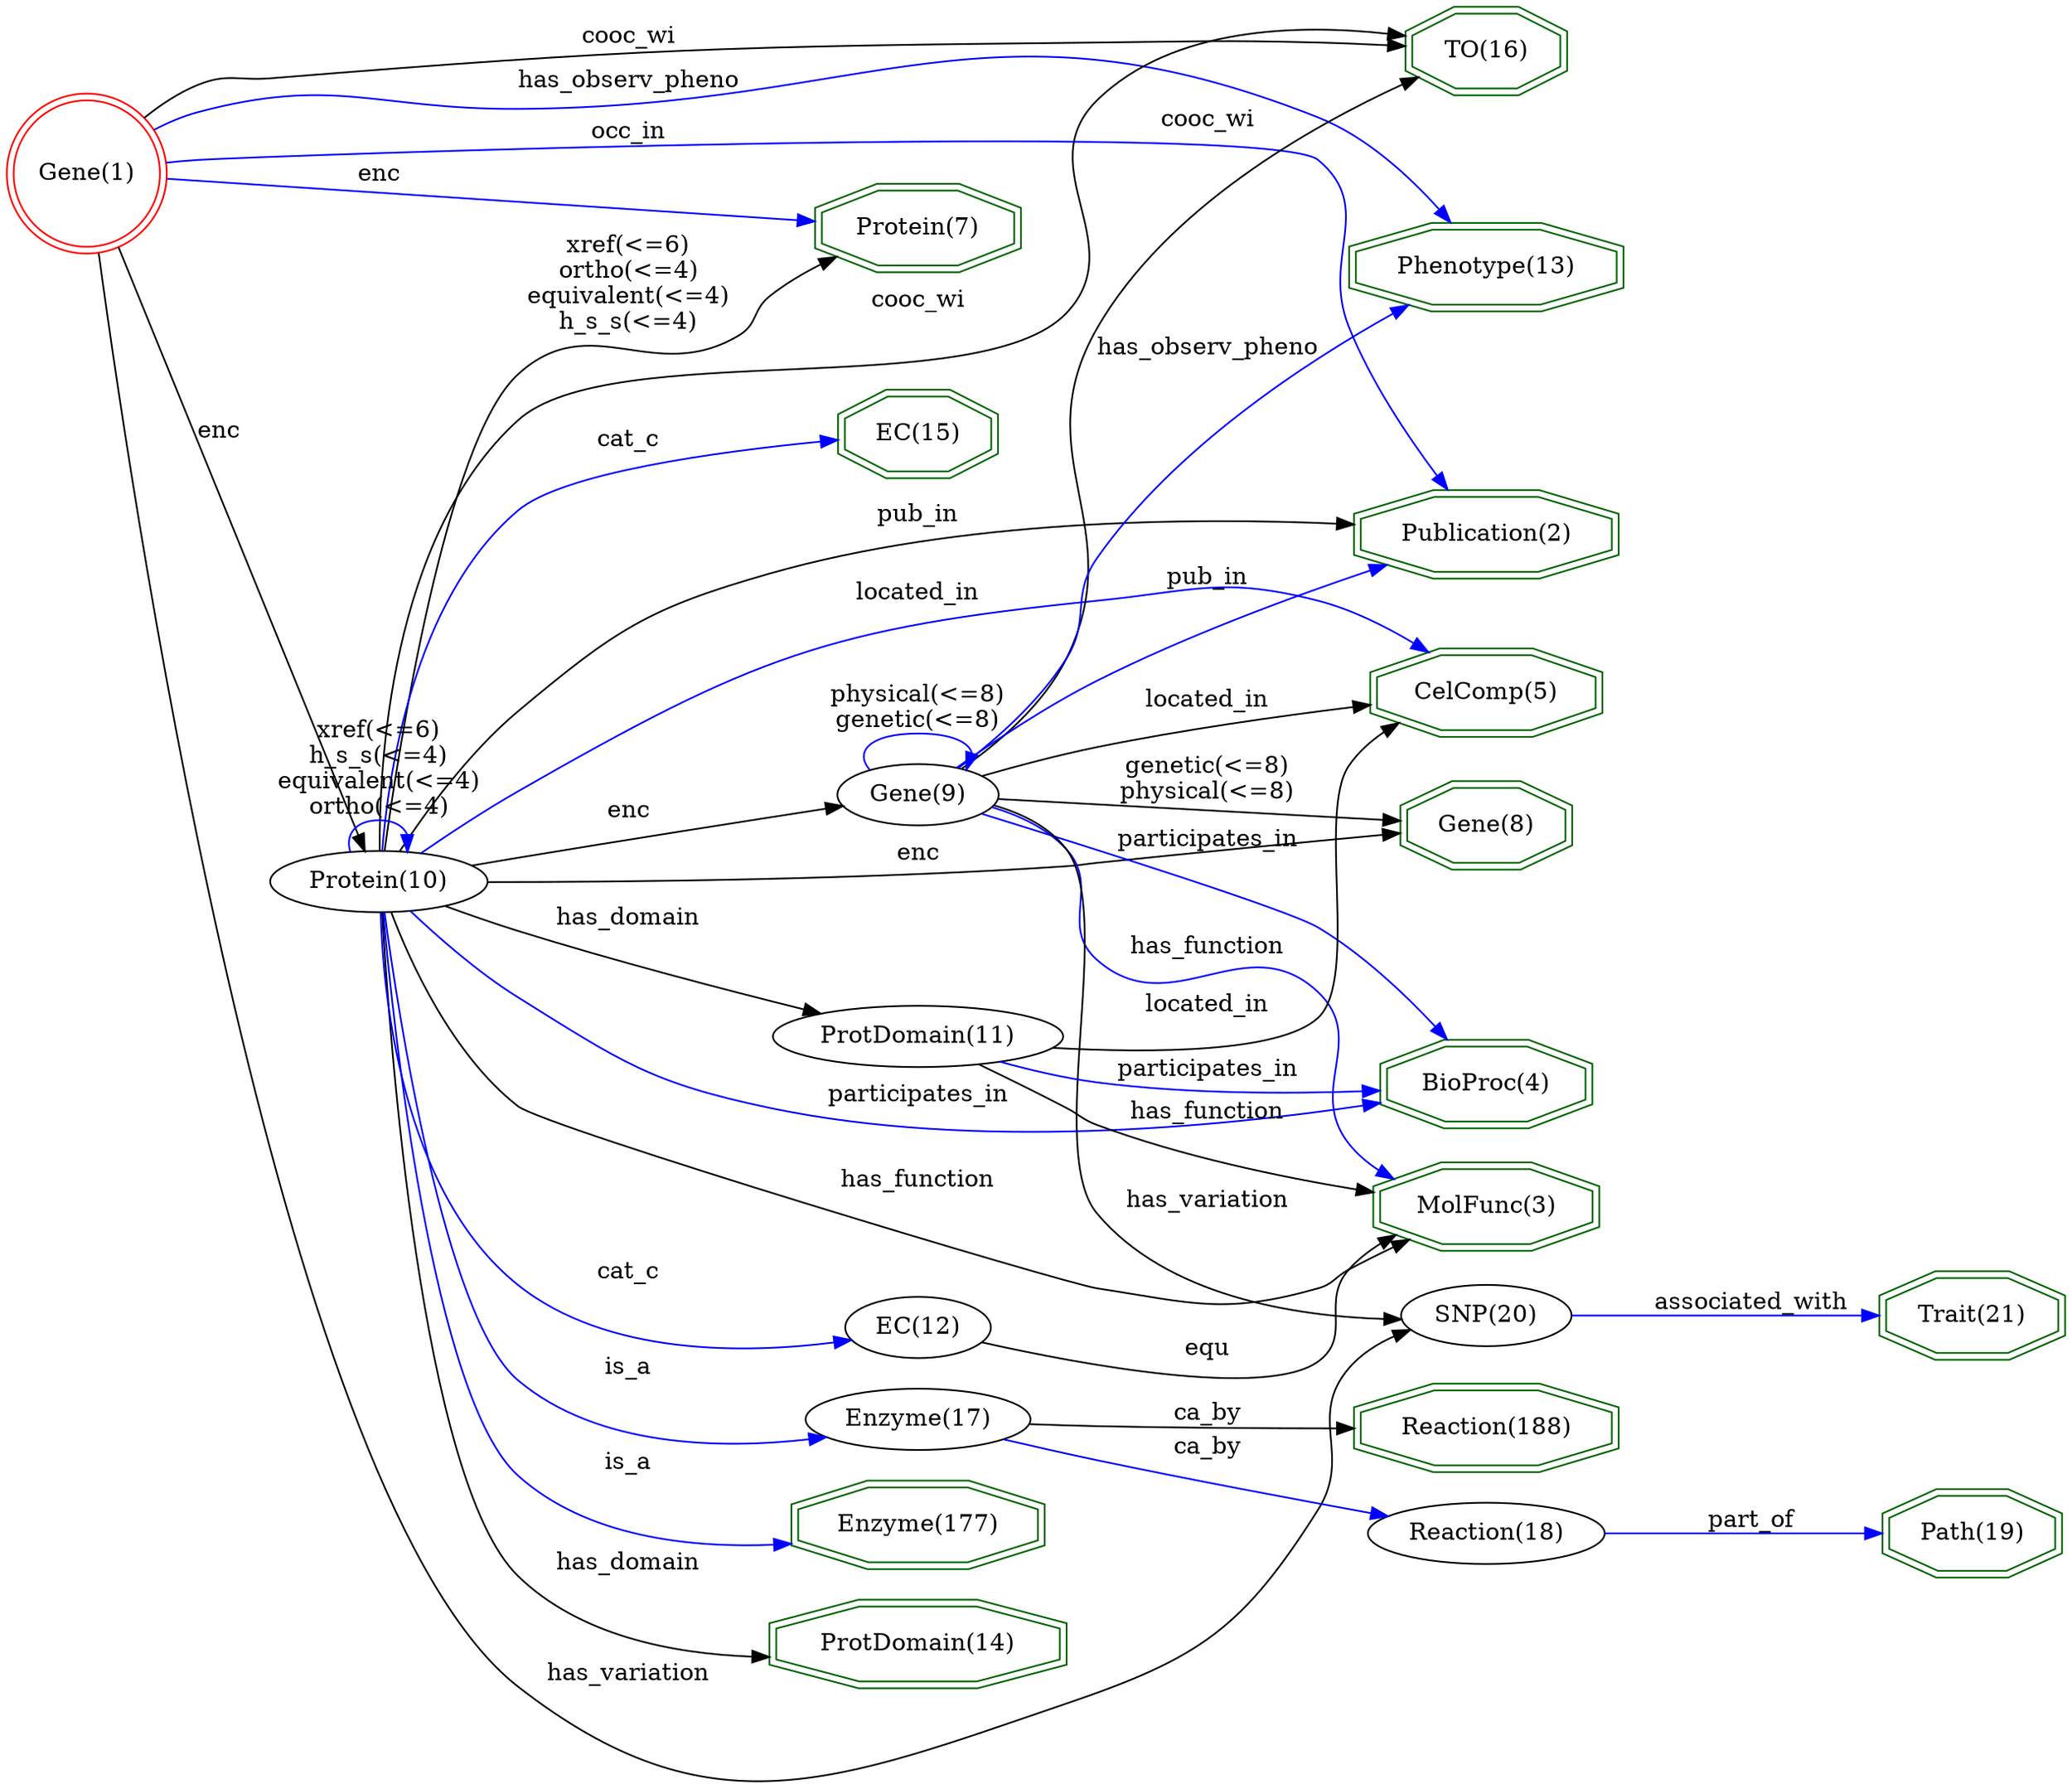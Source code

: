 digraph {
	graph [_draw_="c 9 -#fffffe00 C 7 -#ffffff P 4 0 0 0 950.75 1044.45 950.75 1044.45 0 ",
		bb="0,0,1044.4,950.75",
		rankdir=LR,
		xdotversion=1.7
	];
	node [label="\N"];
	"Protein(7)"	[_draw_="c 7 -#006400 p 8 509.76 821.29 509.76 836.21 480.75 846.75 439.72 846.75 410.71 836.21 410.71 821.29 439.72 810.75 480.75 810.75 \
c 7 -#006400 p 8 513.74 818.49 513.74 839.01 481.45 850.75 439.02 850.75 406.73 839.01 406.73 818.49 439.02 806.75 481.45 806.75 ",
		_ldraw_="F 14 11 -Times-Roman c 7 -#000000 T 460.24 824.55 0 56.77 10 -Protein(7) ",
		color=darkgreen,
		height=0.61111,
		pos="460.24,828.75",
		shape=doubleoctagon,
		width=1.4931];
	"CelComp(5)"	[_draw_="c 7 -#006400 p 8 808.02 564.29 808.02 579.21 773.69 589.75 725.14 589.75 690.81 579.21 690.81 564.29 725.14 553.75 773.69 553.75 \
c 7 -#006400 p 8 812.01 561.34 812.01 582.16 774.29 593.75 724.54 593.75 686.82 582.16 686.82 561.34 724.54 549.75 774.29 549.75 ",
		_ldraw_="F 14 11 -Times-Roman c 7 -#000000 T 749.41 567.55 0 69.99 10 -CelComp(5) ",
		color=darkgreen,
		height=0.61111,
		pos="749.41,571.75",
		shape=doubleoctagon,
		width=1.7443];
	"Gene(8)"	[_draw_="c 7 -#006400 p 8 791.53 491.29 791.53 506.21 766.86 516.75 731.97 516.75 707.3 506.21 707.3 491.29 731.97 480.75 766.86 480.75 c \
7 -#006400 p 8 795.51 488.65 795.51 508.85 767.67 520.75 731.16 520.75 703.32 508.85 703.32 488.65 731.16 476.75 767.67 476.75 ",
		_ldraw_="F 14 11 -Times-Roman c 7 -#000000 T 749.41 494.55 0 45.86 7 -Gene(8) ",
		color=darkgreen,
		height=0.61111,
		pos="749.41,498.75",
		shape=doubleoctagon,
		width=1.286];
	"MolFunc(3)"	[_draw_="c 7 -#006400 p 8 806.81 273.29 806.81 288.21 773.19 298.75 725.64 298.75 692.02 288.21 692.02 273.29 725.64 262.75 773.19 262.75 \
c 7 -#006400 p 8 810.82 270.36 810.82 291.14 773.8 302.75 725.03 302.75 688.01 291.14 688.01 270.36 725.03 258.75 773.8 258.75 ",
		_ldraw_="F 14 11 -Times-Roman c 7 -#000000 T 749.41 276.55 0 67.66 10 -MolFunc(3) ",
		color=darkgreen,
		height=0.61111,
		pos="749.41,280.75",
		shape=doubleoctagon,
		width=1.7];
	"TO(16)"	[_draw_="c 7 -#006400 p 8 788.87 921.29 788.87 936.21 765.76 946.75 733.07 946.75 709.96 936.21 709.96 921.29 733.07 910.75 765.76 910.75 \
c 7 -#006400 p 8 792.87 918.72 792.87 938.78 766.63 950.75 732.2 950.75 705.96 938.78 705.96 918.72 732.2 906.75 766.63 906.75 ",
		_ldraw_="F 14 11 -Times-Roman c 7 -#000000 T 749.41 924.55 0 41.74 6 -TO(16) ",
		color=darkgreen,
		height=0.61111,
		pos="749.41,928.75",
		shape=doubleoctagon,
		width=1.2077];
	"Publication(2)"	[_draw_="c 7 -#006400 p 8 815.31 655.29 815.31 670.21 776.71 680.75 722.12 680.75 683.52 670.21 683.52 655.29 722.12 644.75 776.71 644.75 \
c 7 -#006400 p 8 819.32 652.24 819.32 673.26 777.25 684.75 721.58 684.75 679.51 673.26 679.51 652.24 721.58 640.75 777.25 640.75 ",
		_ldraw_="F 14 11 -Times-Roman c 7 -#000000 T 749.41 658.55 0 80.1 14 -Publication(2) ",
		color=darkgreen,
		height=0.61111,
		pos="749.41,662.75",
		shape=doubleoctagon,
		width=1.9362];
	"Trait(21)"	[_draw_="c 7 -#006400 p 8 1040.59 210.29 1040.59 225.21 1014.05 235.75 976.53 235.75 949.99 225.21 949.99 210.29 976.53 199.75 1014.05 199.75 \
c 7 -#006400 p 8 1044.6 207.58 1044.6 227.92 1014.82 239.75 975.75 239.75 945.98 227.92 945.98 207.58 975.75 195.75 1014.82 195.75 ",
		_ldraw_="F 14 11 -Times-Roman c 7 -#000000 T 995.29 213.55 0 50.05 9 -Trait(21) ",
		color=darkgreen,
		height=0.61111,
		pos="995.29,217.75",
		shape=doubleoctagon,
		width=1.3655];
	"Phenotype(13)"	[_draw_="c 7 -#006400 p 8 816.52 803.29 816.52 818.21 777.21 828.75 721.62 828.75 682.31 818.21 682.31 803.29 721.62 792.75 777.21 792.75 \
c 7 -#006400 p 8 820.51 800.22 820.51 821.28 777.74 832.75 721.09 832.75 678.32 821.28 678.32 800.22 721.09 788.75 777.74 788.75 ",
		_ldraw_="F 14 11 -Times-Roman c 7 -#000000 T 749.41 806.55 0 82.43 13 -Phenotype(13) ",
		color=darkgreen,
		height=0.61111,
		pos="749.41,810.75",
		shape=doubleoctagon,
		width=1.9805];
	"BioProc(4)"	[_draw_="c 7 -#006400 p 8 802.87 340.29 802.87 355.21 771.56 365.75 727.27 365.75 695.96 355.21 695.96 340.29 727.27 329.75 771.56 329.75 \
c 7 -#006400 p 8 806.87 337.42 806.87 358.08 772.21 369.75 726.62 369.75 691.96 358.08 691.96 337.42 726.62 325.75 772.21 325.75 ",
		_ldraw_="F 14 11 -Times-Roman c 7 -#000000 T 749.41 343.55 0 62.21 10 -BioProc(4) ",
		color=darkgreen,
		height=0.61111,
		pos="749.41,347.75",
		shape=doubleoctagon,
		width=1.5966];
	"Enzyme(177)"	[_draw_="c 7 -#006400 p 8 523.3 88.29 523.3 103.21 486.36 113.75 434.11 113.75 397.17 103.21 397.17 88.29 434.11 77.75 486.36 77.75 c 7 -#\
006400 p 8 527.3 85.28 527.3 106.22 486.92 117.75 433.55 117.75 393.17 106.22 393.17 85.28 433.55 73.75 486.92 73.75 ",
		_ldraw_="F 14 11 -Times-Roman c 7 -#000000 T 460.24 91.55 0 76.19 11 -Enzyme(177) ",
		color=darkgreen,
		height=0.61111,
		pos="460.24,95.75",
		shape=doubleoctagon,
		width=1.8621];
	"ProtDomain(14)"	[_draw_="c 7 -#006400 p 8 534.09 26.29 534.09 41.21 490.83 51.75 429.64 51.75 386.38 41.21 386.38 26.29 429.64 15.75 490.83 15.75 c 7 -#006400 \
p 8 538.1 23.15 538.1 44.35 491.31 55.75 429.16 55.75 382.37 44.35 382.37 23.15 429.16 11.75 491.31 11.75 ",
		_ldraw_="F 14 11 -Times-Roman c 7 -#000000 T 460.24 29.55 0 91.77 14 -ProtDomain(14) ",
		color=darkgreen,
		height=0.61111,
		pos="460.24,33.75",
		shape=doubleoctagon,
		width=2.1578];
	"EC(15)"	[_draw_="c 7 -#006400 p 8 499.46 709.29 499.46 724.21 476.48 734.75 443.99 734.75 421.01 724.21 421.01 709.29 443.99 698.75 476.48 698.75 \
c 7 -#006400 p 8 503.47 706.73 503.47 726.77 477.36 738.75 443.11 738.75 417 726.77 417 706.73 443.11 694.75 477.36 694.75 ",
		_ldraw_="F 14 11 -Times-Roman c 7 -#000000 T 460.24 712.55 0 41.21 6 -EC(15) ",
		color=darkgreen,
		height=0.61111,
		pos="460.24,716.75",
		shape=doubleoctagon,
		width=1.1977];
	"Reaction(188)"	[_draw_="c 7 -#006400 p 8 815.29 142.29 815.29 157.21 776.7 167.75 722.13 167.75 683.54 157.21 683.54 142.29 722.13 131.75 776.7 131.75 c \
7 -#006400 p 8 819.3 139.24 819.3 160.26 777.24 171.75 721.59 171.75 679.53 160.26 679.53 139.24 721.59 127.75 777.24 127.75 ",
		_ldraw_="F 14 11 -Times-Roman c 7 -#000000 T 749.41 145.55 0 80.08 13 -Reaction(188) ",
		color=darkgreen,
		height=0.61111,
		pos="749.41,149.75",
		shape=doubleoctagon,
		width=1.9359];
	"Path(19)"	[_draw_="c 7 -#006400 p 8 1039.11 84.29 1039.11 99.21 1013.44 109.75 977.14 109.75 951.47 99.21 951.47 84.29 977.14 73.75 1013.44 73.75 c \
7 -#006400 p 8 1043.1 81.61 1043.1 101.89 1014.23 113.75 976.35 113.75 947.48 101.89 947.48 81.61 976.35 69.75 1014.23 69.75 ",
		_ldraw_="F 14 11 -Times-Roman c 7 -#000000 T 995.29 87.55 0 48.21 8 -Path(19) ",
		color=darkgreen,
		height=0.61111,
		pos="995.29,91.75",
		shape=doubleoctagon,
		width=1.3307];
	"Gene(1)"	[_draw_="c 7 -#ff0000 e 43.08 857.75 39.15 39.15 c 7 -#ff0000 e 43.08 857.75 43.15 43.15 ",
		_ldraw_="F 14 11 -Times-Roman c 7 -#000000 T 43.08 853.55 0 45.86 7 -Gene(1) ",
		color=red,
		height=1.1966,
		pos="43.077,857.75",
		shape=doublecircle,
		width=1.1966];
	"Gene(1)" -> "Protein(7)"	[_draw_="c 7 -#0000ff B 7 86.31 854.69 103.46 853.46 123.47 852.03 141.58 850.75 229.99 844.51 332.25 837.46 396.34 833.06 ",
		_hdraw_="S 5 -solid c 7 -#0000ff C 7 -#0000ff P 3 396.94 836.53 406.68 832.35 396.46 829.54 ",
		_ldraw_="F 14 11 -Times-Roman c 7 -#000000 T 191.97 853.55 0 19.43 3 -enc ",
		color=blue,
		label=enc,
		lp="191.97,857.75",
		pos="e,406.68,832.35 86.31,854.69 103.46,853.46 123.47,852.03 141.58,850.75 229.99,844.51 332.25,837.46 396.34,833.06"];
	"Gene(1)" -> "TO(16)"	[_draw_="c 7 -#000000 B 16 73.36 888.87 82.45 896.69 93.03 904.15 104.15 908.75 119.58 915.12 124.94 910.52 141.58 911.75 194.35 915.64 207.55 \
916.46 260.35 919.75 314.65 923.13 328.18 925.05 382.55 926.75 494.05 930.25 624.74 929.89 695.83 929.32 ",
		_hdraw_="S 5 -solid c 7 -#000000 C 7 -#000000 P 3 695.9 932.82 705.87 929.23 695.84 925.82 ",
		_ldraw_="F 14 11 -Times-Roman c 7 -#000000 T 312.45 928.55 0 47.43 7 -cooc_wi ",
		color=black,
		label=cooc_wi,
		lp="312.45,932.75",
		pos="e,705.87,929.23 73.362,888.87 82.451,896.69 93.027,904.15 104.15,908.75 119.58,915.12 124.94,910.52 141.58,911.75 194.35,915.64 \
207.55,916.46 260.35,919.75 314.65,923.13 328.18,925.05 382.55,926.75 494.05,930.25 624.74,929.89 695.83,929.32"];
	"Gene(1)" -> "Publication(2)"	[_draw_="c 7 -#0000ff B 13 86.04 863.27 92.11 863.88 98.28 864.41 104.15 864.75 134.99 866.54 636.12 884.2 660.12 864.75 690.12 840.44 663.98 \
815.68 678.12 779.75 690.43 748.46 710.68 715.92 726.3 693.12 ",
		_hdraw_="S 5 -solid c 7 -#0000ff C 7 -#0000ff P 3 729.19 695.09 732.03 684.88 723.44 691.09 ",
		_ldraw_="F 14 11 -Times-Roman c 7 -#000000 T 312.45 874.55 0 37.32 6 -occ_in ",
		color=blue,
		label=occ_in,
		lp="312.45,878.75",
		pos="e,732.03,684.88 86.038,863.27 92.107,863.88 98.283,864.41 104.15,864.75 134.99,866.54 636.12,884.2 660.12,864.75 690.12,840.44 663.98,\
815.68 678.12,779.75 690.43,748.46 710.68,715.92 726.3,693.12"];
	"Gene(1)" -> "Phenotype(13)"	[_draw_="c 7 -#0000ff B 13 78.94 882.05 86.89 886.44 95.55 890.37 104.15 892.75 171.06 911.28 190.93 894.31 260.35 894.75 438.04 895.89 494.92 \
955.2 660.12 889.75 685.66 879.63 708.58 858.57 724.66 840.74 ",
		_hdraw_="S 5 -solid c 7 -#0000ff C 7 -#0000ff P 3 727.63 842.66 731.56 832.82 722.35 838.07 ",
		_ldraw_="F 14 11 -Times-Roman c 7 -#000000 T 312.45 904.55 0 104.2 16 -has_observ_pheno ",
		color=blue,
		label=has_observ_pheno,
		lp="312.45,908.75",
		pos="e,731.56,832.82 78.943,882.05 86.894,886.44 95.545,890.37 104.15,892.75 171.06,911.28 190.93,894.31 260.35,894.75 438.04,895.89 \
494.92,955.2 660.12,889.75 685.66,879.63 708.58,858.57 724.66,840.74"];
	"Protein(10)"	[_draw_="c 7 -#000000 e 191.97 462.75 50.27 18 ",
		_ldraw_="F 14 11 -Times-Roman c 7 -#000000 T 191.97 458.55 0 63.77 11 -Protein(10) ",
		height=0.5,
		pos="191.97,462.75",
		width=1.3996];
	"Gene(1)" -> "Protein(10)"	[_draw_="c 7 -#000000 B 4 58.97 817.7 88.8 737.48 155.2 558.92 180.71 490.32 ",
		_hdraw_="S 5 -solid c 7 -#000000 C 7 -#000000 P 3 184.1 491.25 184.31 480.66 177.54 488.81 ",
		_ldraw_="F 14 11 -Times-Roman c 7 -#000000 T 113.87 697.55 0 19.43 3 -enc ",
		color=black,
		label=enc,
		lp="113.87,701.75",
		pos="e,184.31,480.66 58.97,817.7 88.802,737.48 155.2,558.92 180.71,490.32"];
	"SNP(20)"	[_draw_="c 7 -#000000 e 749.41 217.75 41.13 18 ",
		_ldraw_="F 14 11 -Times-Roman c 7 -#000000 T 749.41 213.55 0 49.01 7 -SNP(20) ",
		height=0.5,
		pos="749.41,217.75",
		width=1.1406];
	"Gene(1)" -> "SNP(20)"	[_draw_="c 7 -#000000 B 16 48.48 814.9 65.55 657.91 132.84 117.85 260.35 12.75 284.06 -6.79 535.94 2.02 537.92 2.75 604.85 27.38 622.71 46.03 \
660.12 106.75 677.87 135.57 657.3 154.06 678.12 180.75 685.47 190.17 695.89 197.45 706.47 202.96 ",
		_hdraw_="S 5 -solid c 7 -#000000 C 7 -#000000 P 3 705.19 206.23 715.73 207.36 708.2 199.91 ",
		_ldraw_="F 14 11 -Times-Roman c 7 -#000000 T 312.45 15.55 0 75.42 13 -has_variation ",
		color=black,
		label=has_variation,
		lp="312.45,19.75",
		pos="e,715.73,207.36 48.48,814.9 65.552,657.91 132.84,117.85 260.35,12.75 284.06,-6.7908 535.94,2.0205 537.92,2.7498 604.85,27.376 622.71,\
46.03 660.12,106.75 677.87,135.57 657.3,154.06 678.12,180.75 685.47,190.17 695.89,197.45 706.47,202.96"];
	"Protein(10)" -> "Protein(7)"	[_draw_="c 7 -#000000 B 13 194.85 481.1 201 537.44 222.32 706.4 260.35 743.75 294.19 776.98 325.18 740.31 364.55 766.75 376.22 774.58 371.82 \
783.67 382.55 792.75 390.39 799.37 399.64 805.06 408.97 809.83 ",
		_hdraw_="S 5 -solid c 7 -#000000 C 7 -#000000 P 3 407.73 813.12 418.26 814.29 410.76 806.81 ",
		_ldraw_="F 14 11 -Times-Roman c 7 -#000000 T 312.45 811.55 0 54.65 9 -xref(<=6) F 14 11 -Times-Roman c 7 -#000000 T 312.45 797.55 0 61.67 \
10 -ortho(<=4) F 14 11 -Times-Roman c 7 -#000000 T 312.45 783.55 0 90.43 15 -equivalent(<=4) F 14 11 -Times-Roman c 7 -#000000 T \
312.45 769.55 0 64.01 10 -h_s_s(<=4) ",
		color=black,
		label="xref(<=6)\northo(<=4)\nequivalent(<=4)\nh_s_s(<=4)",
		lp="312.45,794.75",
		pos="e,418.26,814.29 194.85,481.1 201,537.44 222.32,706.4 260.35,743.75 294.19,776.98 325.18,740.31 364.55,766.75 376.22,774.58 371.82,\
783.67 382.55,792.75 390.39,799.37 399.64,805.06 408.97,809.83"];
	"Protein(10)" -> "CelComp(5)"	[_draw_="c 7 -#0000ff B 16 213.46 479.24 226.59 489.55 244.14 502.89 260.35 513.75 312.73 548.83 323.88 562.71 382.55 585.75 455.98 614.58 \
477.5 615.26 555.92 623.75 601.96 628.74 615.44 635.93 660.12 623.75 678.63 618.7 697.21 608.68 712.52 598.77 ",
		_hdraw_="S 5 -solid c 7 -#0000ff C 7 -#0000ff P 3 714.78 601.47 721.13 592.99 710.88 595.66 ",
		_ldraw_="F 14 11 -Times-Roman c 7 -#000000 T 460.24 623.55 0 58.31 10 -located_in ",
		color=blue,
		label=located_in,
		lp="460.24,627.75",
		pos="e,721.13,592.99 213.46,479.24 226.59,489.55 244.14,502.89 260.35,513.75 312.73,548.83 323.88,562.71 382.55,585.75 455.98,614.58 \
477.5,615.26 555.92,623.75 601.96,628.74 615.44,635.93 660.12,623.75 678.63,618.7 697.21,608.68 712.52,598.77"];
	"Protein(10)" -> "Gene(8)"	[_draw_="c 7 -#000000 B 7 242.46 462.47 309.52 462.44 432.94 463.67 537.92 471.75 545.61 472.34 633.41 483.73 693.16 491.52 ",
		_hdraw_="S 5 -solid c 7 -#000000 C 7 -#000000 P 3 692.85 495.01 703.22 492.83 693.76 488.07 ",
		_ldraw_="F 14 11 -Times-Roman c 7 -#000000 T 460.24 474.55 0 19.43 3 -enc ",
		color=black,
		label=enc,
		lp="460.24,478.75",
		pos="e,703.22,492.83 242.46,462.47 309.52,462.44 432.94,463.67 537.92,471.75 545.61,472.34 633.41,483.73 693.16,491.52"];
	"Protein(10)" -> "MolFunc(3)"	[_draw_="c 7 -#000000 B 16 197.81 444.8 206.11 417.32 225.61 364.84 260.35 334.75 273.53 323.34 538.74 232.71 555.92 229.75 601.56 221.88 \
616.57 213.98 660.12 229.75 669.91 233.29 669.43 239.01 678.12 244.75 685.43 249.58 693.48 254.25 701.43 258.53 ",
		_hdraw_="S 5 -solid c 7 -#000000 C 7 -#000000 P 3 699.85 261.65 710.33 263.18 703.09 255.45 ",
		_ldraw_="F 14 11 -Times-Roman c 7 -#000000 T 460.24 290.55 0 72.32 12 -has_function ",
		color=black,
		label=has_function,
		lp="460.24,294.75",
		pos="e,710.33,263.18 197.81,444.8 206.11,417.32 225.61,364.84 260.35,334.75 273.53,323.34 538.74,232.71 555.92,229.75 601.56,221.88 616.57,\
213.98 660.12,229.75 669.91,233.29 669.43,239.01 678.12,244.75 685.43,249.58 693.48,254.25 701.43,258.53"];
	"Protein(10)" -> "TO(16)"	[_draw_="c 7 -#000000 B 13 195.32 480.93 202.49 533.65 225.74 684.97 260.35 718.75 283.02 740.87 516.21 760.68 537.92 783.75 570.96 818.87 \
522.3 856.17 555.92 890.75 591.64 927.49 651.85 934.18 695.44 933.44 ",
		_hdraw_="S 5 -solid c 7 -#000000 C 7 -#000000 P 3 695.69 936.93 705.58 933.13 695.48 929.94 ",
		_ldraw_="F 14 11 -Times-Roman c 7 -#000000 T 460.24 786.55 0 47.43 7 -cooc_wi ",
		color=black,
		label=cooc_wi,
		lp="460.24,790.75",
		pos="e,705.58,933.13 195.32,480.93 202.49,533.65 225.74,684.97 260.35,718.75 283.02,740.87 516.21,760.68 537.92,783.75 570.96,818.87 \
522.3,856.17 555.92,890.75 591.64,927.49 651.85,934.18 695.44,933.44"];
	"Protein(10)" -> "Publication(2)"	[_draw_="c 7 -#000000 B 10 202.67 480.55 214.44 501.05 235.78 534.95 260.35 558.75 306.99 603.9 320.99 618.17 382.55 638.75 477.4 670.45 \
593.63 672.28 669.27 668.96 ",
		_hdraw_="S 5 -solid c 7 -#000000 C 7 -#000000 P 3 669.85 672.44 679.67 668.47 669.51 665.45 ",
		_ldraw_="F 14 11 -Times-Roman c 7 -#000000 T 460.24 669.55 0 38.89 6 -pub_in ",
		color=black,
		label=pub_in,
		lp="460.24,673.75",
		pos="e,679.67,668.47 202.67,480.55 214.44,501.05 235.78,534.95 260.35,558.75 306.99,603.9 320.99,618.17 382.55,638.75 477.4,670.45 593.63,\
672.28 669.27,668.96"];
	"Protein(10)" -> "BioProc(4)"	[_draw_="c 7 -#0000ff B 10 208.15 445.6 221.11 431.61 240.71 411.92 260.35 397.75 310.08 361.88 323.02 348.4 382.55 333.75 485.87 308.33 \
610.48 322.14 684.38 334.74 ",
		_hdraw_="S 5 -solid c 7 -#0000ff C 7 -#0000ff P 3 684.01 338.23 694.46 336.51 685.22 331.33 ",
		_ldraw_="F 14 11 -Times-Roman c 7 -#000000 T 460.24 336.55 0 82.41 15 -participates_in ",
		color=blue,
		label=participates_in,
		lp="460.24,340.75",
		pos="e,694.46,336.51 208.15,445.6 221.11,431.61 240.71,411.92 260.35,397.75 310.08,361.88 323.02,348.4 382.55,333.75 485.87,308.33 610.48,\
322.14 684.38,334.74"];
	"Protein(10)" -> "Enzyme(177)"	[_draw_="c 7 -#0000ff B 7 193.98 444.46 197.87 381.08 214.07 172.27 260.35 127.75 292.37 96.96 341.58 88.84 383.04 88.48 ",
		_hdraw_="S 5 -solid c 7 -#0000ff C 7 -#0000ff P 3 383.1 91.98 393.12 88.54 383.14 84.98 ",
		_ldraw_="F 14 11 -Times-Roman c 7 -#000000 T 312.45 130.55 0 22.55 4 -is_a ",
		color=blue,
		label=is_a,
		lp="312.45,134.75",
		pos="e,393.12,88.545 193.98,444.46 197.87,381.08 214.07,172.27 260.35,127.75 292.37,96.955 341.58,88.842 383.04,88.484"];
	"Protein(10)" -> "ProtDomain(14)"	[_draw_="c 7 -#000000 B 7 193.46 444.46 195.71 374.58 207.38 125.69 260.35 71.75 289.13 42.45 333.06 31.98 372.32 29.25 ",
		_hdraw_="S 5 -solid c 7 -#000000 C 7 -#000000 P 3 372.66 32.74 382.46 28.71 372.28 25.75 ",
		_ldraw_="F 14 11 -Times-Roman c 7 -#000000 T 312.45 74.55 0 67.66 10 -has_domain ",
		color=black,
		label=has_domain,
		lp="312.45,78.75",
		pos="e,382.46,28.708 193.46,444.46 195.71,374.58 207.38,125.69 260.35,71.75 289.13,42.448 333.06,31.976 372.32,29.251"];
	"Protein(10)" -> "EC(15)"	[_draw_="c 7 -#0000ff B 7 192.9 480.89 193.79 522.34 202.12 624.42 260.35 676.75 271.24 686.53 351.77 700.46 406.96 709.04 ",
		_hdraw_="S 5 -solid c 7 -#0000ff C 7 -#0000ff P 3 406.54 712.52 416.95 710.58 407.6 705.6 ",
		_ldraw_="F 14 11 -Times-Roman c 7 -#000000 T 312.45 703.55 0 29.53 5 -cat_c ",
		color=blue,
		label=cat_c,
		lp="312.45,707.75",
		pos="e,416.95,710.58 192.9,480.89 193.79,522.34 202.12,624.42 260.35,676.75 271.24,686.53 351.77,700.46 406.96,709.04"];
	"Protein(10)" -> "Protein(10)"	[_draw_="c 7 -#0000ff B 7 178.04 480.16 175.44 489.84 180.08 498.75 191.97 498.75 199.39 498.75 203.99 495.27 205.76 490.29 ",
		_hdraw_="S 5 -solid c 7 -#0000ff C 7 -#0000ff P 3 209.26 490.2 205.89 480.16 202.26 490.11 ",
		_ldraw_="F 14 11 -Times-Roman c 7 -#000000 T 191.97 543.55 0 54.65 9 -xref(<=6) F 14 11 -Times-Roman c 7 -#000000 T 191.97 529.55 0 64.01 \
10 -h_s_s(<=4) F 14 11 -Times-Roman c 7 -#000000 T 191.97 515.55 0 90.43 15 -equivalent(<=4) F 14 11 -Times-Roman c 7 -#000000 T \
191.97 501.55 0 61.67 10 -ortho(<=4) ",
		color=blue,
		label="xref(<=6)\nh_s_s(<=4)\nequivalent(<=4)\northo(<=4)",
		lp="191.97,526.75",
		pos="e,205.89,480.16 178.04,480.16 175.44,489.84 180.08,498.75 191.97,498.75 199.39,498.75 203.99,495.27 205.76,490.29"];
	"Gene(9)"	[_draw_="c 7 -#000000 e 460.24 512.75 39.15 18 ",
		_ldraw_="F 14 11 -Times-Roman c 7 -#000000 T 460.24 508.55 0 45.86 7 -Gene(9) ",
		height=0.5,
		pos="460.24,512.75",
		width=1.0855];
	"Protein(10)" -> "Gene(9)"	[_draw_="c 7 -#000000 B 7 235.71 471.8 243.88 473.49 252.38 475.2 260.35 476.75 312.64 486.91 372.84 497.68 413.19 504.76 ",
		_hdraw_="S 5 -solid c 7 -#000000 C 7 -#000000 P 3 412.8 508.25 423.25 506.52 414.01 501.35 ",
		_ldraw_="F 14 11 -Times-Roman c 7 -#000000 T 312.45 498.55 0 19.43 3 -enc ",
		color=black,
		label=enc,
		lp="312.45,502.75",
		pos="e,423.25,506.52 235.71,471.8 243.88,473.49 252.38,475.2 260.35,476.75 312.64,486.91 372.84,497.68 413.19,504.76"];
	"ProtDomain(11)"	[_draw_="c 7 -#000000 e 460.24 374.75 68 18 ",
		_ldraw_="F 14 11 -Times-Roman c 7 -#000000 T 460.24 370.55 0 91.25 14 -ProtDomain(11) ",
		height=0.5,
		pos="460.24,374.75",
		width=1.8819];
	"Protein(10)" -> "ProtDomain(11)"	[_draw_="c 7 -#000000 B 7 224.59 448.84 235.79 444.12 248.54 438.97 260.35 434.75 307.63 417.85 362.29 401.59 402.34 390.27 ",
		_hdraw_="S 5 -solid c 7 -#000000 C 7 -#000000 P 3 403.51 393.57 412.19 387.5 401.61 386.83 ",
		_ldraw_="F 14 11 -Times-Roman c 7 -#000000 T 312.45 437.55 0 67.66 10 -has_domain ",
		color=black,
		label=has_domain,
		lp="312.45,441.75",
		pos="e,412.19,387.5 224.59,448.84 235.79,444.12 248.54,438.97 260.35,434.75 307.63,417.85 362.29,401.59 402.34,390.27"];
	"Enzyme(17)"	[_draw_="c 7 -#000000 e 460.24 153.75 53.63 18 ",
		_ldraw_="F 14 11 -Times-Roman c 7 -#000000 T 460.24 149.55 0 69.19 10 -Enzyme(17) ",
		height=0.5,
		pos="460.24,153.75",
		width=1.4949];
	"Protein(10)" -> "Enzyme(17)"	[_draw_="c 7 -#0000ff B 7 194.69 444.67 200.42 388.35 220.81 217.68 260.35 181.75 297.82 147.7 356.76 143.27 400.77 145.81 ",
		_hdraw_="S 5 -solid c 7 -#0000ff C 7 -#0000ff P 3 400.54 149.3 410.76 146.52 401.03 142.32 ",
		_ldraw_="F 14 11 -Times-Roman c 7 -#000000 T 312.45 184.55 0 22.55 4 -is_a ",
		color=blue,
		label=is_a,
		lp="312.45,188.75",
		pos="e,410.76,146.52 194.69,444.67 200.42,388.35 220.81,217.68 260.35,181.75 297.82,147.7 356.76,143.27 400.77,145.81"];
	"EC(12)"	[_draw_="c 7 -#000000 e 460.24 207.75 36.28 18 ",
		_ldraw_="F 14 11 -Times-Roman c 7 -#000000 T 460.24 203.55 0 41.21 6 -EC(12) ",
		height=0.5,
		pos="460.24,207.75",
		width=1.0039];
	"Protein(10)" -> "EC(12)"	[_draw_="c 7 -#0000ff B 7 192.22 444.72 191.48 400.93 196.25 288.55 260.35 233.75 303.11 197.2 371.11 196.42 415.46 200.83 ",
		_hdraw_="S 5 -solid c 7 -#0000ff C 7 -#0000ff P 3 415.31 204.33 425.64 201.97 416.1 197.38 ",
		_ldraw_="F 14 11 -Times-Roman c 7 -#000000 T 312.45 236.55 0 29.53 5 -cat_c ",
		color=blue,
		label=cat_c,
		lp="312.45,240.75",
		pos="e,425.64,201.97 192.22,444.72 191.48,400.93 196.25,288.55 260.35,233.75 303.11,197.2 371.11,196.42 415.46,200.83"];
	"Gene(9)" -> "CelComp(5)"	[_draw_="c 7 -#000000 B 7 493 522.78 511.27 528.3 534.74 534.99 555.92 539.75 595.49 548.65 640.16 556.23 676.5 561.77 ",
		_hdraw_="S 5 -solid c 7 -#000000 C 7 -#000000 P 3 676.11 565.25 686.52 563.28 677.15 558.33 ",
		_ldraw_="F 14 11 -Times-Roman c 7 -#000000 T 608.02 560.55 0 58.31 10 -located_in ",
		color=black,
		label=located_in,
		lp="608.02,564.75",
		pos="e,686.52,563.28 493,522.78 511.27,528.3 534.74,534.99 555.92,539.75 595.49,548.65 640.16,556.23 676.5,561.77"];
	"Gene(9)" -> "Gene(8)"	[_draw_="c 7 -#000000 B 4 499.37 510.89 548.92 508.47 635.82 504.24 692.75 501.46 ",
		_hdraw_="S 5 -solid c 7 -#000000 C 7 -#000000 P 3 693.2 504.95 703.01 500.96 692.85 497.95 ",
		_ldraw_="F 14 11 -Times-Roman c 7 -#000000 T 608.02 524.55 0 72.54 12 -genetic(<=8) F 14 11 -Times-Roman c 7 -#000000 T 608.02 510.55 0 78.77 \
13 -physical(<=8) ",
		color=black,
		label="genetic(<=8)\nphysical(<=8)",
		lp="608.02,521.75",
		pos="e,703.01,500.96 499.37,510.89 548.92,508.47 635.82,504.24 692.75,501.46"];
	"Gene(9)" -> "MolFunc(3)"	[_draw_="c 7 -#0000ff B 16 496.12 505.33 510.85 500.57 527.06 492.91 537.92 480.75 557.03 459.35 534.62 437.98 555.92 418.75 590.86 387.21 \
626.28 432.48 660.12 399.75 687.25 373.51 655.11 346.67 678.12 316.75 682.66 310.85 688.43 305.83 694.72 301.58 ",
		_hdraw_="S 5 -solid c 7 -#0000ff C 7 -#0000ff P 3 696.78 304.43 703.54 296.27 693.17 298.43 ",
		_ldraw_="F 14 11 -Times-Roman c 7 -#000000 T 608.02 421.55 0 72.32 12 -has_function ",
		color=blue,
		label=has_function,
		lp="608.02,425.75",
		pos="e,703.54,296.27 496.12,505.33 510.85,500.57 527.06,492.91 537.92,480.75 557.03,459.35 534.62,437.98 555.92,418.75 590.86,387.21 \
626.28,432.48 660.12,399.75 687.25,373.51 655.11,346.67 678.12,316.75 682.66,310.85 688.43,305.83 694.72,301.58"];
	"Gene(9)" -> "TO(16)"	[_draw_="c 7 -#000000 B 10 482.48 527.7 500.57 541.74 525.54 564.46 537.92 590.75 571.03 661.09 519.73 695.94 555.92 764.75 590.59 830.69 \
663.87 881.27 709.35 907.88 ",
		_hdraw_="S 5 -solid c 7 -#000000 C 7 -#000000 P 3 707.64 910.93 718.05 912.88 711.12 904.86 ",
		_ldraw_="F 14 11 -Times-Roman c 7 -#000000 T 608.02 875.55 0 47.43 7 -cooc_wi ",
		color=black,
		label=cooc_wi,
		lp="608.02,879.75",
		pos="e,718.05,912.88 482.48,527.7 500.57,541.74 525.54,564.46 537.92,590.75 571.03,661.09 519.73,695.94 555.92,764.75 590.59,830.69 663.87,\
881.27 709.35,907.88"];
	"Gene(9)" -> "Publication(2)"	[_draw_="c 7 -#0000ff B 7 482.05 528.03 500.83 541.47 529.49 561.11 555.92 575.75 601.46 600.98 655.69 624.98 694.97 641.36 ",
		_hdraw_="S 5 -solid c 7 -#0000ff C 7 -#0000ff P 3 694.04 644.76 704.62 645.35 696.72 638.29 ",
		_ldraw_="F 14 11 -Times-Roman c 7 -#000000 T 608.02 628.55 0 38.89 6 -pub_in ",
		color=blue,
		label=pub_in,
		lp="608.02,632.75",
		pos="e,704.62,645.35 482.05,528.03 500.83,541.47 529.49,561.11 555.92,575.75 601.46,600.98 655.69,624.98 694.97,641.36"];
	"Gene(9)" -> "Phenotype(13)"	[_draw_="c 7 -#0000ff B 10 480.75 528.17 497.94 542.68 522.58 565.85 537.92 590.75 550.97 611.93 542.04 623.1 555.92 643.75 596.29 703.82 \
663.68 755.31 707.06 784.66 ",
		_hdraw_="S 5 -solid c 7 -#0000ff C 7 -#0000ff P 3 705.14 787.59 715.4 790.23 709.03 781.77 ",
		_ldraw_="F 14 11 -Times-Roman c 7 -#000000 T 608.02 749.55 0 104.2 16 -has_observ_pheno ",
		color=blue,
		label=has_observ_pheno,
		lp="608.02,753.75",
		pos="e,715.4,790.23 480.75,528.17 497.94,542.68 522.58,565.85 537.92,590.75 550.97,611.93 542.04,623.1 555.92,643.75 596.29,703.82 663.68,\
755.31 707.06,784.66"];
	"Gene(9)" -> "BioProc(4)"	[_draw_="c 7 -#0000ff B 7 492.82 502.5 541.35 486.45 631.62 455.31 660.12 436.75 684.85 420.64 708.16 396.62 724.61 377.59 ",
		_hdraw_="S 5 -solid c 7 -#0000ff C 7 -#0000ff P 3 727.44 379.68 731.23 369.78 722.1 375.15 ",
		_ldraw_="F 14 11 -Times-Roman c 7 -#000000 T 608.02 482.55 0 82.41 15 -participates_in ",
		color=blue,
		label=participates_in,
		lp="608.02,486.75",
		pos="e,731.23,369.78 492.82,502.5 541.35,486.45 631.62,455.31 660.12,436.75 684.85,420.64 708.16,396.62 724.61,377.59"];
	"Gene(9)" -> "Gene(9)"	[_draw_="c 7 -#0000ff B 7 436.1 527.17 427.67 537.92 435.71 548.75 460.24 548.75 477.1 548.75 486.17 543.63 487.45 536.94 ",
		_hdraw_="S 5 -solid c 7 -#0000ff C 7 -#0000ff P 3 490.72 535.65 484.38 527.17 484.04 537.76 ",
		_ldraw_="F 14 11 -Times-Roman c 7 -#000000 T 460.24 565.55 0 78.77 13 -physical(<=8) F 14 11 -Times-Roman c 7 -#000000 T 460.24 551.55 0 \
72.54 12 -genetic(<=8) ",
		color=blue,
		label="physical(<=8)\ngenetic(<=8)",
		lp="460.24,562.75",
		pos="e,484.38,527.17 436.1,527.17 427.67,537.92 435.71,548.75 460.24,548.75 477.1,548.75 486.17,543.63 487.45,536.94"];
	"Gene(9)" -> "SNP(20)"	[_draw_="c 7 -#000000 B 10 496.87 506.38 511.93 501.81 528.2 494.01 537.92 480.75 564.42 444.58 527.92 314.78 555.92 279.75 589.88 237.26 \
653.24 223.49 697.97 219.24 ",
		_hdraw_="S 5 -solid c 7 -#000000 C 7 -#000000 P 3 698.39 222.72 708.07 218.41 697.81 215.74 ",
		_ldraw_="F 14 11 -Times-Roman c 7 -#000000 T 608.02 282.55 0 75.42 13 -has_variation ",
		color=black,
		label=has_variation,
		lp="608.02,286.75",
		pos="e,708.07,218.41 496.87,506.38 511.93,501.81 528.2,494.01 537.92,480.75 564.42,444.58 527.92,314.78 555.92,279.75 589.88,237.26 653.24,\
223.49 697.97,219.24"];
	"ProtDomain(11)" -> "CelComp(5)"	[_draw_="c 7 -#000000 B 10 525.54 369.74 576.13 367.32 641.16 368.06 660.12 385.75 683.7 407.75 660.49 502.74 678.12 529.75 683.2 537.53 \
690.26 544.08 697.97 549.51 ",
		_hdraw_="S 5 -solid c 7 -#000000 C 7 -#000000 P 3 696.22 552.54 706.53 554.98 699.99 546.64 ",
		_ldraw_="F 14 11 -Times-Roman c 7 -#000000 T 608.02 388.55 0 58.31 10 -located_in ",
		color=black,
		label=located_in,
		lp="608.02,392.75",
		pos="e,706.53,554.98 525.54,369.74 576.13,367.32 641.16,368.06 660.12,385.75 683.7,407.75 660.49,502.74 678.12,529.75 683.2,537.53 690.26,\
544.08 697.97,549.51"];
	"ProtDomain(11)" -> "MolFunc(3)"	[_draw_="c 7 -#000000 B 7 488.58 358.29 507.06 347.75 532.3 334.47 555.92 325.75 595.21 311.25 640.78 300.35 677.72 292.91 ",
		_hdraw_="S 5 -solid c 7 -#000000 C 7 -#000000 P 3 678.76 296.27 687.89 290.9 677.4 289.4 ",
		_ldraw_="F 14 11 -Times-Roman c 7 -#000000 T 608.02 328.55 0 72.32 12 -has_function ",
		color=black,
		label=has_function,
		lp="608.02,332.75",
		pos="e,687.89,290.9 488.58,358.29 507.06,347.75 532.3,334.47 555.92,325.75 595.21,311.25 640.78,300.35 677.72,292.91"];
	"ProtDomain(11)" -> "BioProc(4)"	[_draw_="c 7 -#0000ff B 7 503.16 360.69 519.43 355.91 538.35 351.16 555.92 348.75 597.38 343.05 644.34 342.69 681.5 343.8 ",
		_hdraw_="S 5 -solid c 7 -#0000ff C 7 -#0000ff P 3 681.59 347.31 691.7 344.16 681.83 340.31 ",
		_ldraw_="F 14 11 -Times-Roman c 7 -#000000 T 608.02 351.55 0 82.41 15 -participates_in ",
		color=blue,
		label=participates_in,
		lp="608.02,355.75",
		pos="e,691.7,344.16 503.16,360.69 519.43,355.91 538.35,351.16 555.92,348.75 597.38,343.05 644.34,342.69 681.5,343.8"];
	"Enzyme(17)" -> "Reaction(188)"	[_draw_="c 7 -#000000 B 7 513.81 151.84 527.52 151.41 542.27 151 555.92 150.75 593.17 150.06 634.49 149.78 669.26 149.69 ",
		_hdraw_="S 5 -solid c 7 -#000000 C 7 -#000000 P 3 669.37 153.19 679.36 149.67 669.35 146.19 ",
		_ldraw_="F 14 11 -Times-Roman c 7 -#000000 T 608.02 153.55 0 33.43 5 -ca_by ",
		color=black,
		label=ca_by,
		lp="608.02,157.75",
		pos="e,679.36,149.67 513.81,151.84 527.52,151.41 542.27,151 555.92,150.75 593.17,150.06 634.49,149.78 669.26,149.69"];
	"Reaction(18)"	[_draw_="c 7 -#000000 e 749.41 91.75 56.04 18 ",
		_ldraw_="F 14 11 -Times-Roman c 7 -#000000 T 749.41 87.55 0 73.08 12 -Reaction(18) ",
		height=0.5,
		pos="749.41,91.75",
		width=1.5631];
	"Enzyme(17)" -> "Reaction(18)"	[_draw_="c 7 -#0000ff B 7 504.55 143.46 520.66 139.69 539.11 135.45 555.92 131.75 601.36 121.75 652.99 111.06 691.33 103.25 ",
		_hdraw_="S 5 -solid c 7 -#0000ff C 7 -#0000ff P 3 692.18 106.65 701.28 101.22 690.78 99.79 ",
		_ldraw_="F 14 11 -Times-Roman c 7 -#000000 T 608.02 134.55 0 33.43 5 -ca_by ",
		color=blue,
		label=ca_by,
		lp="608.02,138.75",
		pos="e,701.28,101.22 504.55,143.46 520.66,139.69 539.11,135.45 555.92,131.75 601.36,121.75 652.99,111.06 691.33,103.25"];
	"EC(12)" -> "MolFunc(3)"	[_draw_="c 7 -#000000 B 10 492.67 199.61 541.89 187.67 634.23 168.77 660.12 187.75 681.55 203.45 660.97 224.46 678.12 244.75 682.99 250.51 \
689.01 255.46 695.46 259.67 ",
		_hdraw_="S 5 -solid c 7 -#000000 C 7 -#000000 P 3 694.07 262.92 704.46 264.98 697.62 256.89 ",
		_ldraw_="F 14 11 -Times-Roman c 7 -#000000 T 608.02 190.55 0 20.21 3 -equ ",
		color=black,
		label=equ,
		lp="608.02,194.75",
		pos="e,704.46,264.98 492.67,199.61 541.89,187.67 634.23,168.77 660.12,187.75 681.55,203.45 660.97,224.46 678.12,244.75 682.99,250.51 \
689.01,255.46 695.46,259.67"];
	"SNP(20)" -> "Trait(21)"	[_draw_="c 7 -#0000ff B 4 790.69 217.75 830.22 217.75 890.96 217.75 935.81 217.75 ",
		_hdraw_="S 5 -solid c 7 -#0000ff C 7 -#0000ff P 3 935.98 221.25 945.98 217.75 935.98 214.25 ",
		_ldraw_="F 14 11 -Times-Roman c 7 -#000000 T 883.42 220.55 0 89.42 15 -associated_with ",
		color=blue,
		label=associated_with,
		lp="883.42,224.75",
		pos="e,945.98,217.75 790.69,217.75 830.22,217.75 890.96,217.75 935.81,217.75"];
	"Reaction(18)" -> "Path(19)"	[_draw_="c 7 -#0000ff B 4 805.75 91.75 845.05 91.75 897.67 91.75 937.33 91.75 ",
		_hdraw_="S 5 -solid c 7 -#0000ff C 7 -#0000ff P 3 937.38 95.25 947.38 91.75 937.38 88.25 ",
		_ldraw_="F 14 11 -Times-Roman c 7 -#000000 T 883.42 94.55 0 40.43 7 -part_of ",
		color=blue,
		label=part_of,
		lp="883.42,98.75",
		pos="e,947.38,91.75 805.75,91.75 845.05,91.75 897.67,91.75 937.33,91.75"];
}
